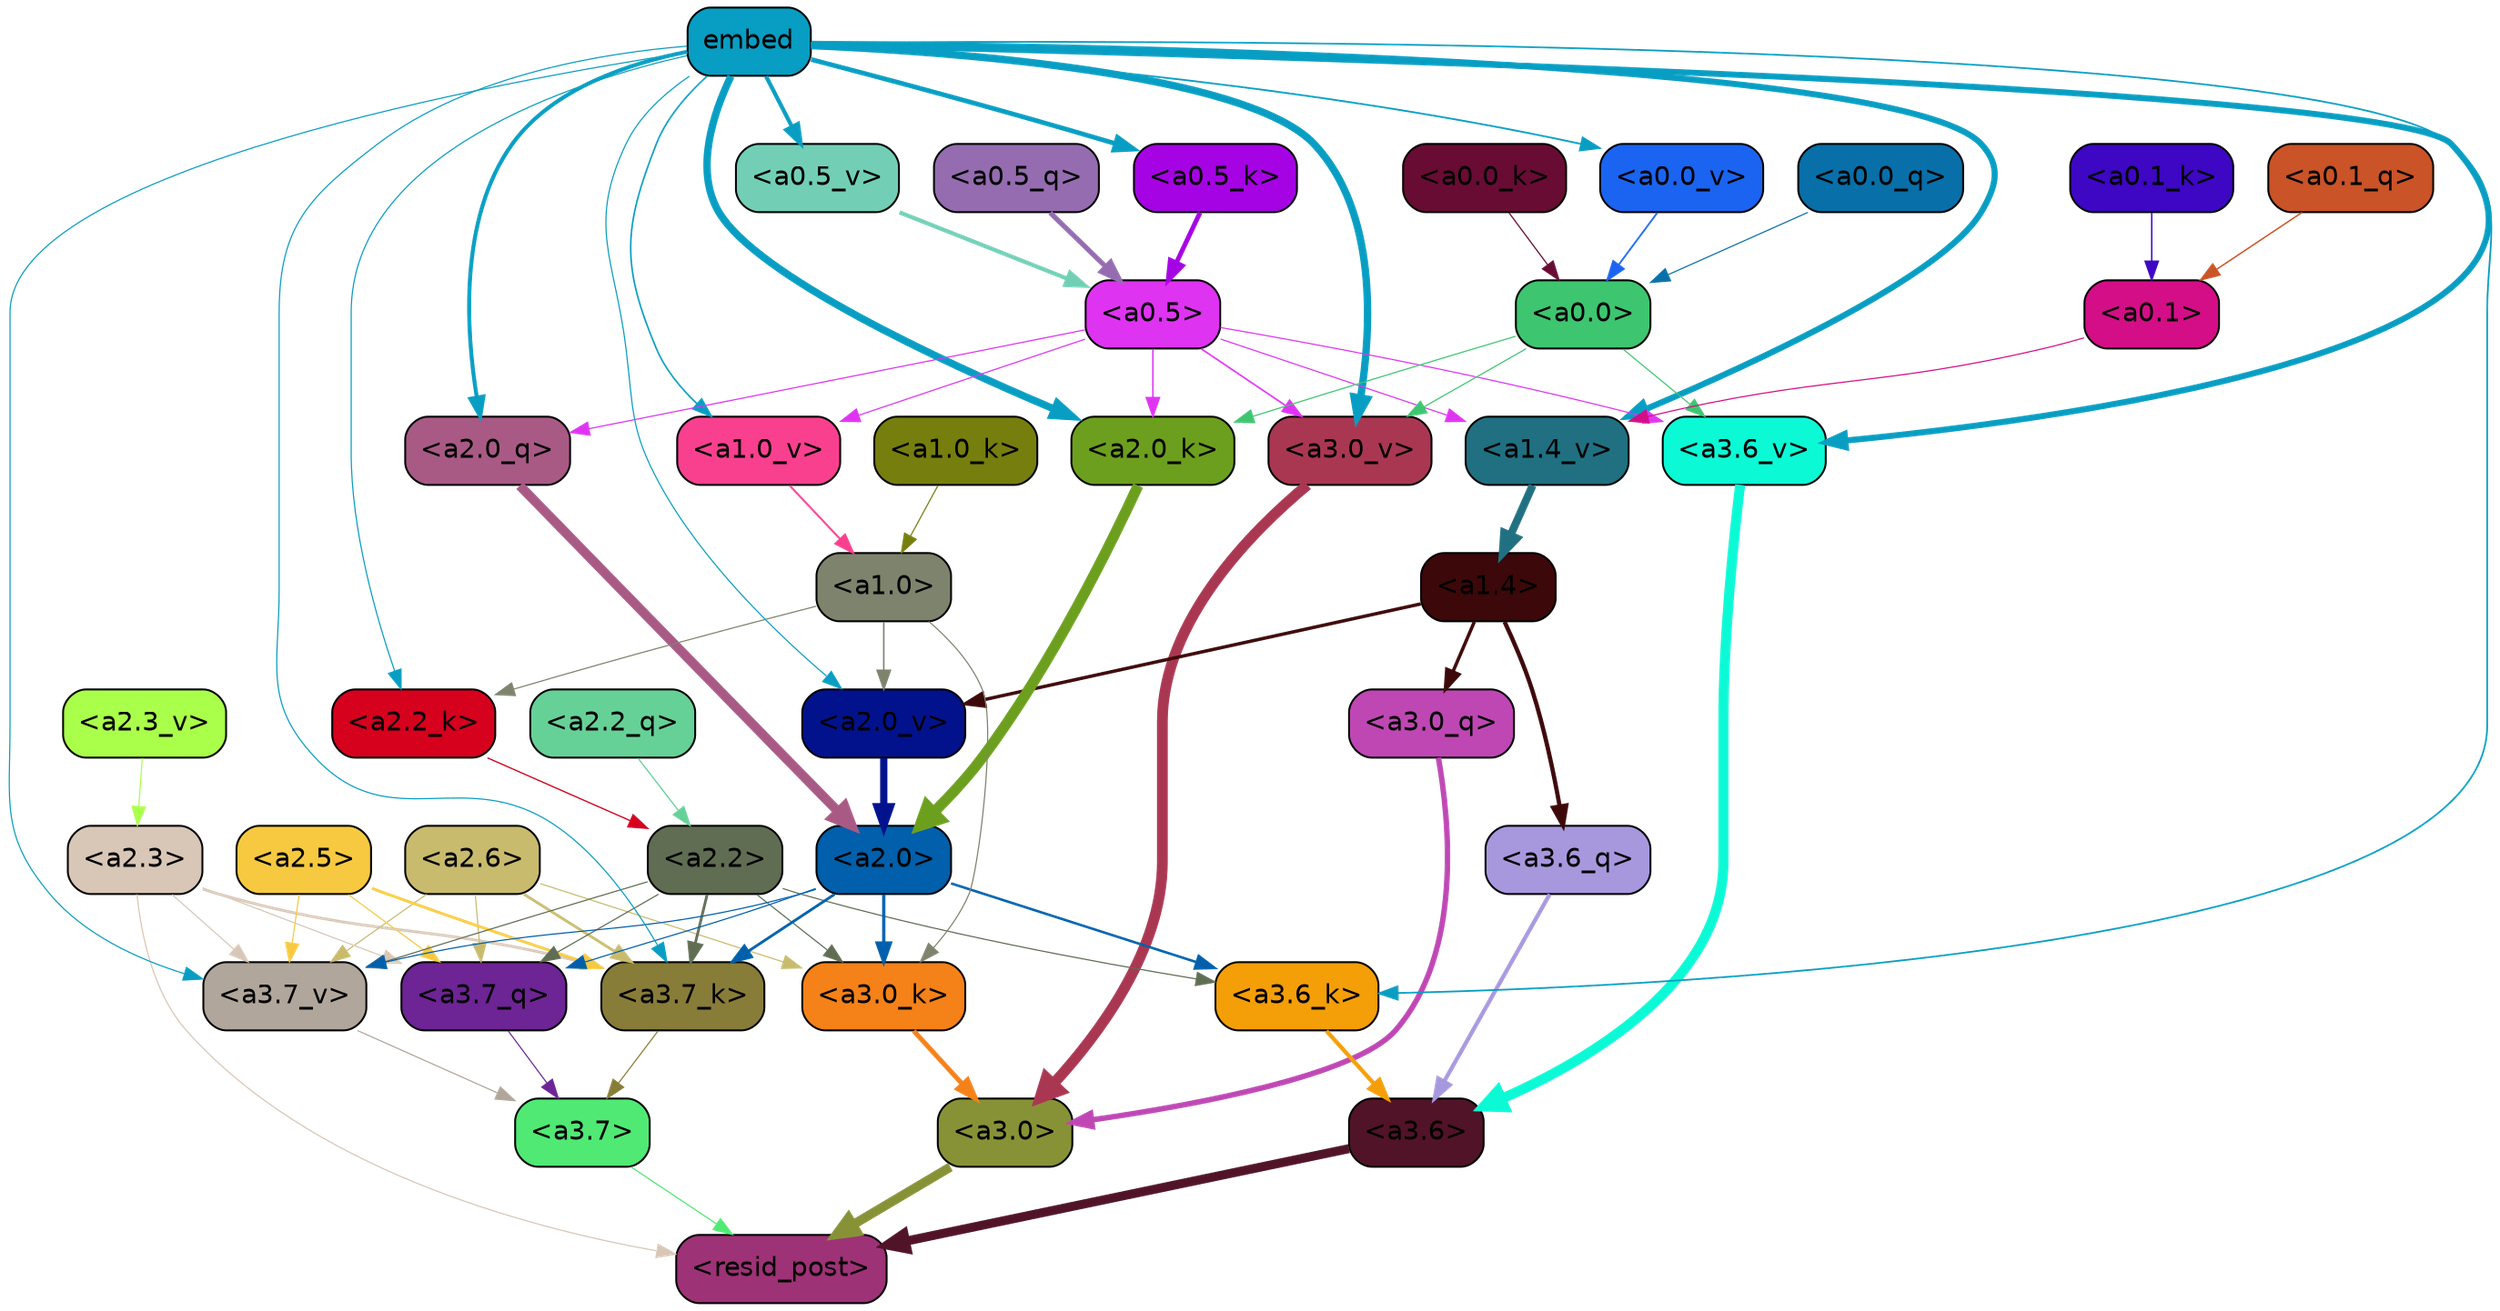 strict digraph "" {
	graph [bgcolor=transparent,
		layout=dot,
		overlap=false,
		splines=true
	];
	"<a3.7>"	[color=black,
		fillcolor="#50e974",
		fontname=Helvetica,
		shape=box,
		style="filled, rounded"];
	"<resid_post>"	[color=black,
		fillcolor="#9e3276",
		fontname=Helvetica,
		shape=box,
		style="filled, rounded"];
	"<a3.7>" -> "<resid_post>"	[color="#50e974",
		penwidth=0.6];
	"<a3.6>"	[color=black,
		fillcolor="#511327",
		fontname=Helvetica,
		shape=box,
		style="filled, rounded"];
	"<a3.6>" -> "<resid_post>"	[color="#511327",
		penwidth=4.746312499046326];
	"<a3.0>"	[color=black,
		fillcolor="#879237",
		fontname=Helvetica,
		shape=box,
		style="filled, rounded"];
	"<a3.0>" -> "<resid_post>"	[color="#879237",
		penwidth=4.896343111991882];
	"<a2.3>"	[color=black,
		fillcolor="#d8c7b7",
		fontname=Helvetica,
		shape=box,
		style="filled, rounded"];
	"<a2.3>" -> "<resid_post>"	[color="#d8c7b7",
		penwidth=0.6];
	"<a3.7_q>"	[color=black,
		fillcolor="#6d2495",
		fontname=Helvetica,
		shape=box,
		style="filled, rounded"];
	"<a2.3>" -> "<a3.7_q>"	[color="#d8c7b7",
		penwidth=0.6];
	"<a3.7_k>"	[color=black,
		fillcolor="#887c39",
		fontname=Helvetica,
		shape=box,
		style="filled, rounded"];
	"<a2.3>" -> "<a3.7_k>"	[color="#d8c7b7",
		penwidth=1.467104621231556];
	"<a3.7_v>"	[color=black,
		fillcolor="#b0a69b",
		fontname=Helvetica,
		shape=box,
		style="filled, rounded"];
	"<a2.3>" -> "<a3.7_v>"	[color="#d8c7b7",
		penwidth=0.6];
	"<a3.7_q>" -> "<a3.7>"	[color="#6d2495",
		penwidth=0.6];
	"<a3.6_q>"	[color=black,
		fillcolor="#a798de",
		fontname=Helvetica,
		shape=box,
		style="filled, rounded"];
	"<a3.6_q>" -> "<a3.6>"	[color="#a798de",
		penwidth=2.160832464694977];
	"<a3.0_q>"	[color=black,
		fillcolor="#be47b4",
		fontname=Helvetica,
		shape=box,
		style="filled, rounded"];
	"<a3.0_q>" -> "<a3.0>"	[color="#be47b4",
		penwidth=2.870753765106201];
	"<a3.7_k>" -> "<a3.7>"	[color="#887c39",
		penwidth=0.6];
	"<a3.6_k>"	[color=black,
		fillcolor="#f49e08",
		fontname=Helvetica,
		shape=box,
		style="filled, rounded"];
	"<a3.6_k>" -> "<a3.6>"	[color="#f49e08",
		penwidth=2.13908451795578];
	"<a3.0_k>"	[color=black,
		fillcolor="#f58119",
		fontname=Helvetica,
		shape=box,
		style="filled, rounded"];
	"<a3.0_k>" -> "<a3.0>"	[color="#f58119",
		penwidth=2.520303964614868];
	"<a3.7_v>" -> "<a3.7>"	[color="#b0a69b",
		penwidth=0.6];
	"<a3.6_v>"	[color=black,
		fillcolor="#0cf9d6",
		fontname=Helvetica,
		shape=box,
		style="filled, rounded"];
	"<a3.6_v>" -> "<a3.6>"	[color="#0cf9d6",
		penwidth=5.297133803367615];
	"<a3.0_v>"	[color=black,
		fillcolor="#aa3752",
		fontname=Helvetica,
		shape=box,
		style="filled, rounded"];
	"<a3.0_v>" -> "<a3.0>"	[color="#aa3752",
		penwidth=5.680712580680847];
	"<a2.6>"	[color=black,
		fillcolor="#c8bb6d",
		fontname=Helvetica,
		shape=box,
		style="filled, rounded"];
	"<a2.6>" -> "<a3.7_q>"	[color="#c8bb6d",
		penwidth=0.6];
	"<a2.6>" -> "<a3.7_k>"	[color="#c8bb6d",
		penwidth=1.4453159049153328];
	"<a2.6>" -> "<a3.0_k>"	[color="#c8bb6d",
		penwidth=0.6];
	"<a2.6>" -> "<a3.7_v>"	[color="#c8bb6d",
		penwidth=0.6];
	"<a2.5>"	[color=black,
		fillcolor="#f7c940",
		fontname=Helvetica,
		shape=box,
		style="filled, rounded"];
	"<a2.5>" -> "<a3.7_q>"	[color="#f7c940",
		penwidth=0.6];
	"<a2.5>" -> "<a3.7_k>"	[color="#f7c940",
		penwidth=1.4526091292500496];
	"<a2.5>" -> "<a3.7_v>"	[color="#f7c940",
		penwidth=0.6];
	"<a2.2>"	[color=black,
		fillcolor="#606d53",
		fontname=Helvetica,
		shape=box,
		style="filled, rounded"];
	"<a2.2>" -> "<a3.7_q>"	[color="#606d53",
		penwidth=0.6];
	"<a2.2>" -> "<a3.7_k>"	[color="#606d53",
		penwidth=1.4310357049107552];
	"<a2.2>" -> "<a3.6_k>"	[color="#606d53",
		penwidth=0.6];
	"<a2.2>" -> "<a3.0_k>"	[color="#606d53",
		penwidth=0.6];
	"<a2.2>" -> "<a3.7_v>"	[color="#606d53",
		penwidth=0.6];
	"<a2.0>"	[color=black,
		fillcolor="#015fab",
		fontname=Helvetica,
		shape=box,
		style="filled, rounded"];
	"<a2.0>" -> "<a3.7_q>"	[color="#015fab",
		penwidth=0.6];
	"<a2.0>" -> "<a3.7_k>"	[color="#015fab",
		penwidth=1.4314699843525887];
	"<a2.0>" -> "<a3.6_k>"	[color="#015fab",
		penwidth=1.2950235605239868];
	"<a2.0>" -> "<a3.0_k>"	[color="#015fab",
		penwidth=1.712992787361145];
	"<a2.0>" -> "<a3.7_v>"	[color="#015fab",
		penwidth=0.6];
	"<a1.4>"	[color=black,
		fillcolor="#3c0809",
		fontname=Helvetica,
		shape=box,
		style="filled, rounded"];
	"<a1.4>" -> "<a3.6_q>"	[color="#3c0809",
		penwidth=2.242796540260315];
	"<a1.4>" -> "<a3.0_q>"	[color="#3c0809",
		penwidth=1.7808996737003326];
	"<a2.0_v>"	[color=black,
		fillcolor="#02128c",
		fontname=Helvetica,
		shape=box,
		style="filled, rounded"];
	"<a1.4>" -> "<a2.0_v>"	[color="#3c0809",
		penwidth=1.7603429555892944];
	embed	[color=black,
		fillcolor="#089dc2",
		fontname=Helvetica,
		shape=box,
		style="filled, rounded"];
	embed -> "<a3.7_k>"	[color="#089dc2",
		penwidth=0.6];
	embed -> "<a3.6_k>"	[color="#089dc2",
		penwidth=0.891706109046936];
	embed -> "<a3.7_v>"	[color="#089dc2",
		penwidth=0.6];
	embed -> "<a3.6_v>"	[color="#089dc2",
		penwidth=3.1766927242279053];
	embed -> "<a3.0_v>"	[color="#089dc2",
		penwidth=3.9005755856633186];
	"<a2.0_q>"	[color=black,
		fillcolor="#a85a85",
		fontname=Helvetica,
		shape=box,
		style="filled, rounded"];
	embed -> "<a2.0_q>"	[color="#089dc2",
		penwidth=2.0810389518737793];
	"<a2.2_k>"	[color=black,
		fillcolor="#d5011d",
		fontname=Helvetica,
		shape=box,
		style="filled, rounded"];
	embed -> "<a2.2_k>"	[color="#089dc2",
		penwidth=0.6];
	"<a2.0_k>"	[color=black,
		fillcolor="#6c9f1e",
		fontname=Helvetica,
		shape=box,
		style="filled, rounded"];
	embed -> "<a2.0_k>"	[color="#089dc2",
		penwidth=3.8915770053863525];
	embed -> "<a2.0_v>"	[color="#089dc2",
		penwidth=0.6];
	"<a1.4_v>"	[color=black,
		fillcolor="#207081",
		fontname=Helvetica,
		shape=box,
		style="filled, rounded"];
	embed -> "<a1.4_v>"	[color="#089dc2",
		penwidth=3.201367974281311];
	"<a1.0_v>"	[color=black,
		fillcolor="#f9408f",
		fontname=Helvetica,
		shape=box,
		style="filled, rounded"];
	embed -> "<a1.0_v>"	[color="#089dc2",
		penwidth=0.8298318386077881];
	"<a0.5_k>"	[color=black,
		fillcolor="#a503e4",
		fontname=Helvetica,
		shape=box,
		style="filled, rounded"];
	embed -> "<a0.5_k>"	[color="#089dc2",
		penwidth=2.463372528553009];
	"<a0.5_v>"	[color=black,
		fillcolor="#72cfb6",
		fontname=Helvetica,
		shape=box,
		style="filled, rounded"];
	embed -> "<a0.5_v>"	[color="#089dc2",
		penwidth=2.125113606452942];
	"<a0.0_v>"	[color=black,
		fillcolor="#1b64f1",
		fontname=Helvetica,
		shape=box,
		style="filled, rounded"];
	embed -> "<a0.0_v>"	[color="#089dc2",
		penwidth=0.9198476672172546];
	"<a1.0>"	[color=black,
		fillcolor="#7e836d",
		fontname=Helvetica,
		shape=box,
		style="filled, rounded"];
	"<a1.0>" -> "<a3.0_k>"	[color="#7e836d",
		penwidth=0.6];
	"<a1.0>" -> "<a2.2_k>"	[color="#7e836d",
		penwidth=0.6];
	"<a1.0>" -> "<a2.0_v>"	[color="#7e836d",
		penwidth=0.7897878289222717];
	"<a0.5>"	[color=black,
		fillcolor="#df33f2",
		fontname=Helvetica,
		shape=box,
		style="filled, rounded"];
	"<a0.5>" -> "<a3.6_v>"	[color="#df33f2",
		penwidth=0.6];
	"<a0.5>" -> "<a3.0_v>"	[color="#df33f2",
		penwidth=0.8493617177009583];
	"<a0.5>" -> "<a2.0_q>"	[color="#df33f2",
		penwidth=0.6];
	"<a0.5>" -> "<a2.0_k>"	[color="#df33f2",
		penwidth=0.7482255101203918];
	"<a0.5>" -> "<a1.4_v>"	[color="#df33f2",
		penwidth=0.6];
	"<a0.5>" -> "<a1.0_v>"	[color="#df33f2",
		penwidth=0.6];
	"<a0.0>"	[color=black,
		fillcolor="#3ec570",
		fontname=Helvetica,
		shape=box,
		style="filled, rounded"];
	"<a0.0>" -> "<a3.6_v>"	[color="#3ec570",
		penwidth=0.6];
	"<a0.0>" -> "<a3.0_v>"	[color="#3ec570",
		penwidth=0.6];
	"<a0.0>" -> "<a2.0_k>"	[color="#3ec570",
		penwidth=0.6];
	"<a2.2_q>"	[color=black,
		fillcolor="#66d197",
		fontname=Helvetica,
		shape=box,
		style="filled, rounded"];
	"<a2.2_q>" -> "<a2.2>"	[color="#66d197",
		penwidth=0.6449352353811264];
	"<a2.0_q>" -> "<a2.0>"	[color="#a85a85",
		penwidth=5.017253503203392];
	"<a2.2_k>" -> "<a2.2>"	[color="#d5011d",
		penwidth=0.6690489649772644];
	"<a2.0_k>" -> "<a2.0>"	[color="#6c9f1e",
		penwidth=5.656688302755356];
	"<a2.3_v>"	[color=black,
		fillcolor="#a9ff4a",
		fontname=Helvetica,
		shape=box,
		style="filled, rounded"];
	"<a2.3_v>" -> "<a2.3>"	[color="#a9ff4a",
		penwidth=0.6];
	"<a2.0_v>" -> "<a2.0>"	[color="#02128c",
		penwidth=3.8170836865901947];
	"<a1.0_k>"	[color=black,
		fillcolor="#767e0e",
		fontname=Helvetica,
		shape=box,
		style="filled, rounded"];
	"<a1.0_k>" -> "<a1.0>"	[color="#767e0e",
		penwidth=0.6];
	"<a1.4_v>" -> "<a1.4>"	[color="#207081",
		penwidth=4.140247106552124];
	"<a1.0_v>" -> "<a1.0>"	[color="#f9408f",
		penwidth=1.020309567451477];
	"<a0.1>"	[color=black,
		fillcolor="#d40e87",
		fontname=Helvetica,
		shape=box,
		style="filled, rounded"];
	"<a0.1>" -> "<a1.4_v>"	[color="#d40e87",
		penwidth=0.6];
	"<a0.5_q>"	[color=black,
		fillcolor="#956cb0",
		fontname=Helvetica,
		shape=box,
		style="filled, rounded"];
	"<a0.5_q>" -> "<a0.5>"	[color="#956cb0",
		penwidth=2.6191927194595337];
	"<a0.1_q>"	[color=black,
		fillcolor="#ca5327",
		fontname=Helvetica,
		shape=box,
		style="filled, rounded"];
	"<a0.1_q>" -> "<a0.1>"	[color="#ca5327",
		penwidth=0.7419459819793701];
	"<a0.0_q>"	[color=black,
		fillcolor="#086fa8",
		fontname=Helvetica,
		shape=box,
		style="filled, rounded"];
	"<a0.0_q>" -> "<a0.0>"	[color="#086fa8",
		penwidth=0.6];
	"<a0.5_k>" -> "<a0.5>"	[color="#a503e4",
		penwidth=2.463372588157654];
	"<a0.1_k>"	[color=black,
		fillcolor="#3d07c3",
		fontname=Helvetica,
		shape=box,
		style="filled, rounded"];
	"<a0.1_k>" -> "<a0.1>"	[color="#3d07c3",
		penwidth=0.7361900806427002];
	"<a0.0_k>"	[color=black,
		fillcolor="#680c34",
		fontname=Helvetica,
		shape=box,
		style="filled, rounded"];
	"<a0.0_k>" -> "<a0.0>"	[color="#680c34",
		penwidth=0.6284329891204834];
	"<a0.5_v>" -> "<a0.5>"	[color="#72cfb6",
		penwidth=2.1396186351776123];
	"<a0.0_v>" -> "<a0.0>"	[color="#1b64f1",
		penwidth=0.9198480844497681];
}
